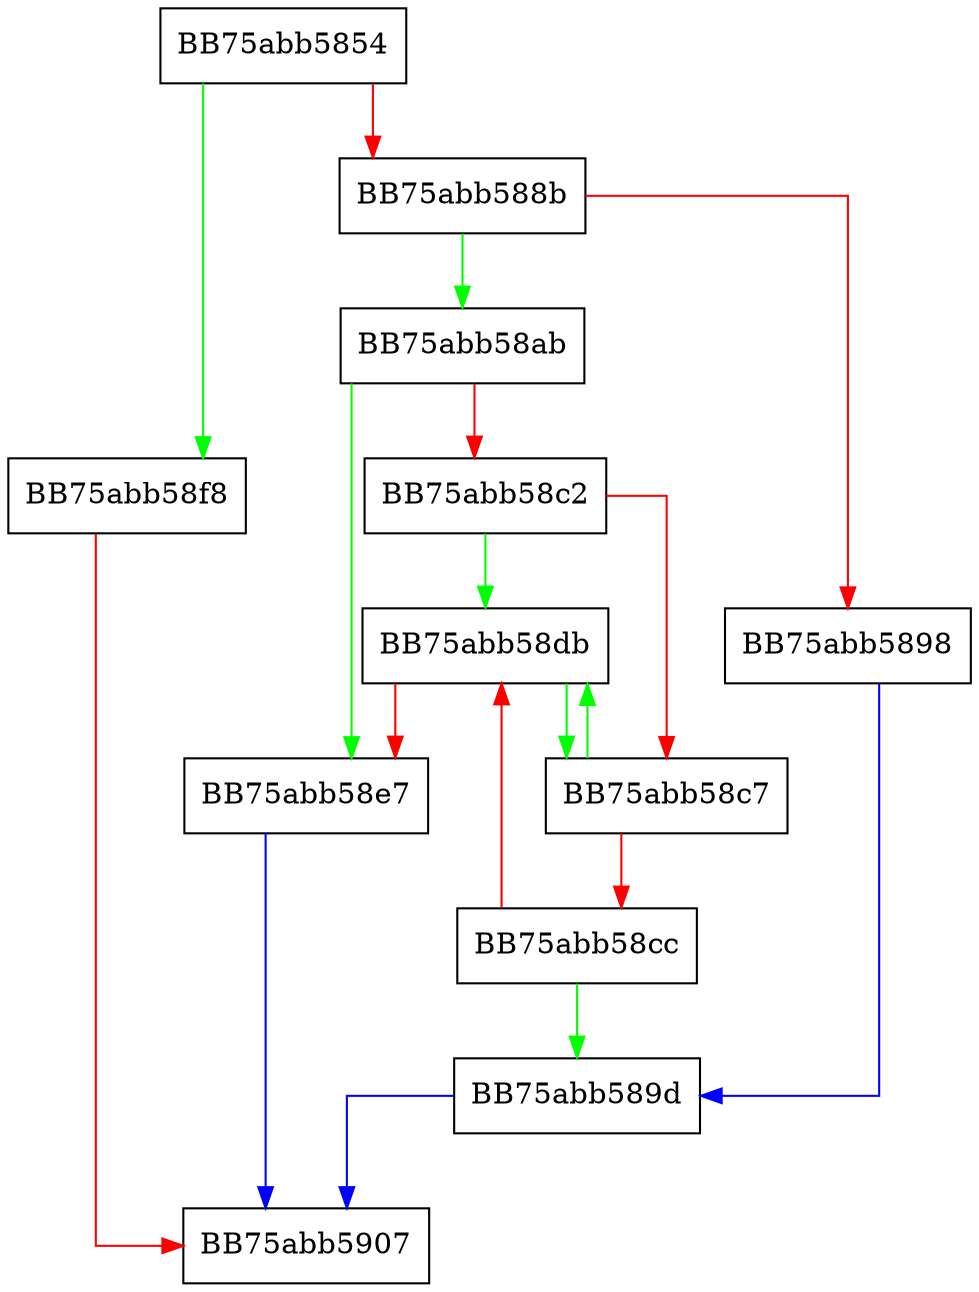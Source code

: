 digraph HaveRoot {
  node [shape="box"];
  graph [splines=ortho];
  BB75abb5854 -> BB75abb58f8 [color="green"];
  BB75abb5854 -> BB75abb588b [color="red"];
  BB75abb588b -> BB75abb58ab [color="green"];
  BB75abb588b -> BB75abb5898 [color="red"];
  BB75abb5898 -> BB75abb589d [color="blue"];
  BB75abb589d -> BB75abb5907 [color="blue"];
  BB75abb58ab -> BB75abb58e7 [color="green"];
  BB75abb58ab -> BB75abb58c2 [color="red"];
  BB75abb58c2 -> BB75abb58db [color="green"];
  BB75abb58c2 -> BB75abb58c7 [color="red"];
  BB75abb58c7 -> BB75abb58db [color="green"];
  BB75abb58c7 -> BB75abb58cc [color="red"];
  BB75abb58cc -> BB75abb589d [color="green"];
  BB75abb58cc -> BB75abb58db [color="red"];
  BB75abb58db -> BB75abb58c7 [color="green"];
  BB75abb58db -> BB75abb58e7 [color="red"];
  BB75abb58e7 -> BB75abb5907 [color="blue"];
  BB75abb58f8 -> BB75abb5907 [color="red"];
}